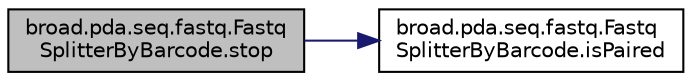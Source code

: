 digraph "broad.pda.seq.fastq.FastqSplitterByBarcode.stop"
{
  edge [fontname="Helvetica",fontsize="10",labelfontname="Helvetica",labelfontsize="10"];
  node [fontname="Helvetica",fontsize="10",shape=record];
  rankdir="LR";
  Node1 [label="broad.pda.seq.fastq.Fastq\lSplitterByBarcode.stop",height=0.2,width=0.4,color="black", fillcolor="grey75", style="filled" fontcolor="black"];
  Node1 -> Node2 [color="midnightblue",fontsize="10",style="solid",fontname="Helvetica"];
  Node2 [label="broad.pda.seq.fastq.Fastq\lSplitterByBarcode.isPaired",height=0.2,width=0.4,color="black", fillcolor="white", style="filled",URL="$classbroad_1_1pda_1_1seq_1_1fastq_1_1_fastq_splitter_by_barcode.html#abf92378a2b0e63fe01228f308ff0cdd4"];
}
